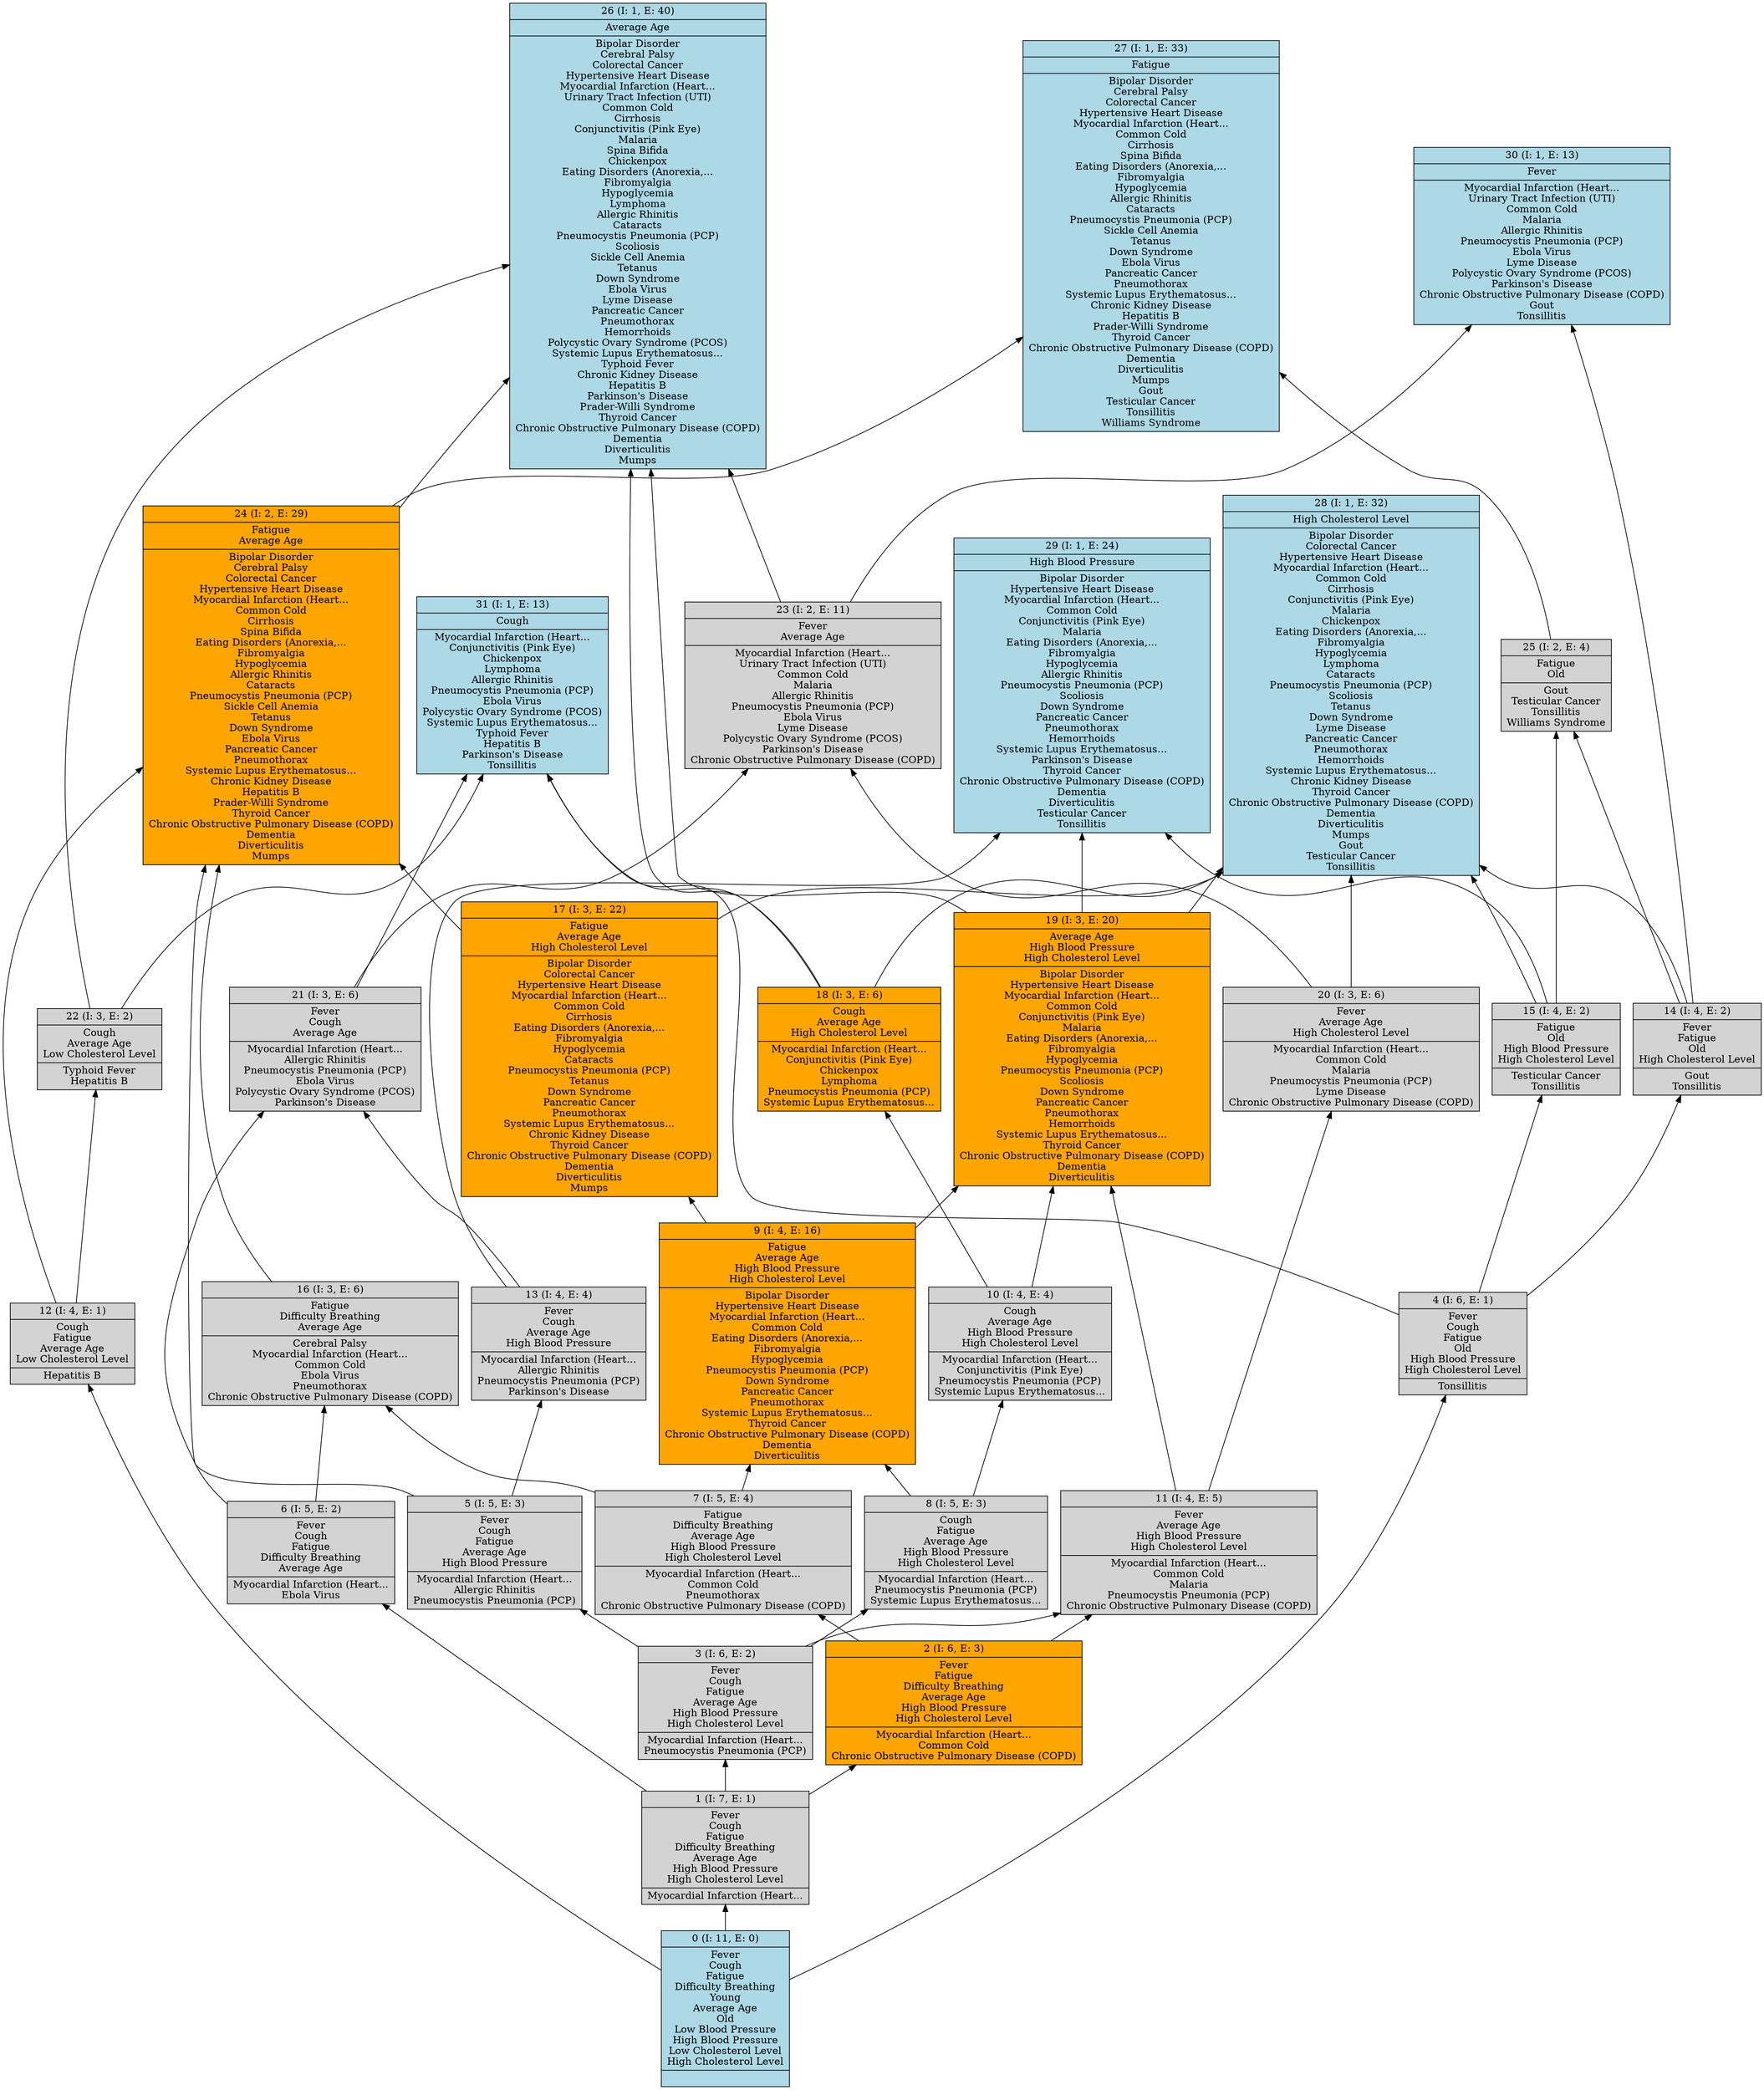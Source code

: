digraph G { 
	rankdir=BT;
0 [shape=record,style=filled,fillcolor=lightblue,label="{0 (I: 11, E: 0)|Fever\nCough\nFatigue\nDifficulty Breathing\nYoung\nAverage Age\nOld\nLow Blood Pressure\nHigh Blood Pressure\nLow Cholesterol Level\nHigh Cholesterol Level\n|}"];
1 [shape=record,style=filled,label="{1 (I: 7, E: 1)|Fever\nCough\nFatigue\nDifficulty Breathing\nAverage Age\nHigh Blood Pressure\nHigh Cholesterol Level\n|Myocardial Infarction (Heart...\n}"];
2 [shape=record,style=filled,fillcolor=orange,label="{2 (I: 6, E: 3)|Fever\nFatigue\nDifficulty Breathing\nAverage Age\nHigh Blood Pressure\nHigh Cholesterol Level\n|Myocardial Infarction (Heart...\nCommon Cold\nChronic Obstructive Pulmonary Disease (COPD)\n}"];
3 [shape=record,style=filled,label="{3 (I: 6, E: 2)|Fever\nCough\nFatigue\nAverage Age\nHigh Blood Pressure\nHigh Cholesterol Level\n|Myocardial Infarction (Heart...\nPneumocystis Pneumonia (PCP)\n}"];
4 [shape=record,style=filled,label="{4 (I: 6, E: 1)|Fever\nCough\nFatigue\nOld\nHigh Blood Pressure\nHigh Cholesterol Level\n|Tonsillitis\n}"];
5 [shape=record,style=filled,label="{5 (I: 5, E: 3)|Fever\nCough\nFatigue\nAverage Age\nHigh Blood Pressure\n|Myocardial Infarction (Heart...\nAllergic Rhinitis\nPneumocystis Pneumonia (PCP)\n}"];
6 [shape=record,style=filled,label="{6 (I: 5, E: 2)|Fever\nCough\nFatigue\nDifficulty Breathing\nAverage Age\n|Myocardial Infarction (Heart...\nEbola Virus\n}"];
7 [shape=record,style=filled,label="{7 (I: 5, E: 4)|Fatigue\nDifficulty Breathing\nAverage Age\nHigh Blood Pressure\nHigh Cholesterol Level\n|Myocardial Infarction (Heart...\nCommon Cold\nPneumothorax\nChronic Obstructive Pulmonary Disease (COPD)\n}"];
8 [shape=record,style=filled,label="{8 (I: 5, E: 3)|Cough\nFatigue\nAverage Age\nHigh Blood Pressure\nHigh Cholesterol Level\n|Myocardial Infarction (Heart...\nPneumocystis Pneumonia (PCP)\nSystemic Lupus Erythematosus...\n}"];
9 [shape=record,style=filled,fillcolor=orange,label="{9 (I: 4, E: 16)|Fatigue\nAverage Age\nHigh Blood Pressure\nHigh Cholesterol Level\n|Bipolar Disorder\nHypertensive Heart Disease\nMyocardial Infarction (Heart...\nCommon Cold\nEating Disorders (Anorexia,...\nFibromyalgia\nHypoglycemia\nPneumocystis Pneumonia (PCP)\nDown Syndrome\nPancreatic Cancer\nPneumothorax\nSystemic Lupus Erythematosus...\nThyroid Cancer\nChronic Obstructive Pulmonary Disease (COPD)\nDementia\nDiverticulitis\n}"];
10 [shape=record,style=filled,label="{10 (I: 4, E: 4)|Cough\nAverage Age\nHigh Blood Pressure\nHigh Cholesterol Level\n|Myocardial Infarction (Heart...\nConjunctivitis (Pink Eye)\nPneumocystis Pneumonia (PCP)\nSystemic Lupus Erythematosus...\n}"];
11 [shape=record,style=filled,label="{11 (I: 4, E: 5)|Fever\nAverage Age\nHigh Blood Pressure\nHigh Cholesterol Level\n|Myocardial Infarction (Heart...\nCommon Cold\nMalaria\nPneumocystis Pneumonia (PCP)\nChronic Obstructive Pulmonary Disease (COPD)\n}"];
12 [shape=record,style=filled,label="{12 (I: 4, E: 1)|Cough\nFatigue\nAverage Age\nLow Cholesterol Level\n|Hepatitis B\n}"];
13 [shape=record,style=filled,label="{13 (I: 4, E: 4)|Fever\nCough\nAverage Age\nHigh Blood Pressure\n|Myocardial Infarction (Heart...\nAllergic Rhinitis\nPneumocystis Pneumonia (PCP)\nParkinson's Disease\n}"];
14 [shape=record,style=filled,label="{14 (I: 4, E: 2)|Fever\nFatigue\nOld\nHigh Cholesterol Level\n|Gout\nTonsillitis\n}"];
15 [shape=record,style=filled,label="{15 (I: 4, E: 2)|Fatigue\nOld\nHigh Blood Pressure\nHigh Cholesterol Level\n|Testicular Cancer\nTonsillitis\n}"];
16 [shape=record,style=filled,label="{16 (I: 3, E: 6)|Fatigue\nDifficulty Breathing\nAverage Age\n|Cerebral Palsy\nMyocardial Infarction (Heart...\nCommon Cold\nEbola Virus\nPneumothorax\nChronic Obstructive Pulmonary Disease (COPD)\n}"];
17 [shape=record,style=filled,fillcolor=orange,label="{17 (I: 3, E: 22)|Fatigue\nAverage Age\nHigh Cholesterol Level\n|Bipolar Disorder\nColorectal Cancer\nHypertensive Heart Disease\nMyocardial Infarction (Heart...\nCommon Cold\nCirrhosis\nEating Disorders (Anorexia,...\nFibromyalgia\nHypoglycemia\nCataracts\nPneumocystis Pneumonia (PCP)\nTetanus\nDown Syndrome\nPancreatic Cancer\nPneumothorax\nSystemic Lupus Erythematosus...\nChronic Kidney Disease\nThyroid Cancer\nChronic Obstructive Pulmonary Disease (COPD)\nDementia\nDiverticulitis\nMumps\n}"];
18 [shape=record,style=filled,fillcolor=orange,label="{18 (I: 3, E: 6)|Cough\nAverage Age\nHigh Cholesterol Level\n|Myocardial Infarction (Heart...\nConjunctivitis (Pink Eye)\nChickenpox\nLymphoma\nPneumocystis Pneumonia (PCP)\nSystemic Lupus Erythematosus...\n}"];
19 [shape=record,style=filled,fillcolor=orange,label="{19 (I: 3, E: 20)|Average Age\nHigh Blood Pressure\nHigh Cholesterol Level\n|Bipolar Disorder\nHypertensive Heart Disease\nMyocardial Infarction (Heart...\nCommon Cold\nConjunctivitis (Pink Eye)\nMalaria\nEating Disorders (Anorexia,...\nFibromyalgia\nHypoglycemia\nPneumocystis Pneumonia (PCP)\nScoliosis\nDown Syndrome\nPancreatic Cancer\nPneumothorax\nHemorrhoids\nSystemic Lupus Erythematosus...\nThyroid Cancer\nChronic Obstructive Pulmonary Disease (COPD)\nDementia\nDiverticulitis\n}"];
20 [shape=record,style=filled,label="{20 (I: 3, E: 6)|Fever\nAverage Age\nHigh Cholesterol Level\n|Myocardial Infarction (Heart...\nCommon Cold\nMalaria\nPneumocystis Pneumonia (PCP)\nLyme Disease\nChronic Obstructive Pulmonary Disease (COPD)\n}"];
21 [shape=record,style=filled,label="{21 (I: 3, E: 6)|Fever\nCough\nAverage Age\n|Myocardial Infarction (Heart...\nAllergic Rhinitis\nPneumocystis Pneumonia (PCP)\nEbola Virus\nPolycystic Ovary Syndrome (PCOS)\nParkinson's Disease\n}"];
22 [shape=record,style=filled,label="{22 (I: 3, E: 2)|Cough\nAverage Age\nLow Cholesterol Level\n|Typhoid Fever\nHepatitis B\n}"];
23 [shape=record,style=filled,label="{23 (I: 2, E: 11)|Fever\nAverage Age\n|Myocardial Infarction (Heart...\nUrinary Tract Infection (UTI)\nCommon Cold\nMalaria\nAllergic Rhinitis\nPneumocystis Pneumonia (PCP)\nEbola Virus\nLyme Disease\nPolycystic Ovary Syndrome (PCOS)\nParkinson's Disease\nChronic Obstructive Pulmonary Disease (COPD)\n}"];
24 [shape=record,style=filled,fillcolor=orange,label="{24 (I: 2, E: 29)|Fatigue\nAverage Age\n|Bipolar Disorder\nCerebral Palsy\nColorectal Cancer\nHypertensive Heart Disease\nMyocardial Infarction (Heart...\nCommon Cold\nCirrhosis\nSpina Bifida\nEating Disorders (Anorexia,...\nFibromyalgia\nHypoglycemia\nAllergic Rhinitis\nCataracts\nPneumocystis Pneumonia (PCP)\nSickle Cell Anemia\nTetanus\nDown Syndrome\nEbola Virus\nPancreatic Cancer\nPneumothorax\nSystemic Lupus Erythematosus...\nChronic Kidney Disease\nHepatitis B\nPrader-Willi Syndrome\nThyroid Cancer\nChronic Obstructive Pulmonary Disease (COPD)\nDementia\nDiverticulitis\nMumps\n}"];
25 [shape=record,style=filled,label="{25 (I: 2, E: 4)|Fatigue\nOld\n|Gout\nTesticular Cancer\nTonsillitis\nWilliams Syndrome\n}"];
26 [shape=record,style=filled,fillcolor=lightblue,label="{26 (I: 1, E: 40)|Average Age\n|Bipolar Disorder\nCerebral Palsy\nColorectal Cancer\nHypertensive Heart Disease\nMyocardial Infarction (Heart...\nUrinary Tract Infection (UTI)\nCommon Cold\nCirrhosis\nConjunctivitis (Pink Eye)\nMalaria\nSpina Bifida\nChickenpox\nEating Disorders (Anorexia,...\nFibromyalgia\nHypoglycemia\nLymphoma\nAllergic Rhinitis\nCataracts\nPneumocystis Pneumonia (PCP)\nScoliosis\nSickle Cell Anemia\nTetanus\nDown Syndrome\nEbola Virus\nLyme Disease\nPancreatic Cancer\nPneumothorax\nHemorrhoids\nPolycystic Ovary Syndrome (PCOS)\nSystemic Lupus Erythematosus...\nTyphoid Fever\nChronic Kidney Disease\nHepatitis B\nParkinson's Disease\nPrader-Willi Syndrome\nThyroid Cancer\nChronic Obstructive Pulmonary Disease (COPD)\nDementia\nDiverticulitis\nMumps\n}"];
27 [shape=record,style=filled,fillcolor=lightblue,label="{27 (I: 1, E: 33)|Fatigue\n|Bipolar Disorder\nCerebral Palsy\nColorectal Cancer\nHypertensive Heart Disease\nMyocardial Infarction (Heart...\nCommon Cold\nCirrhosis\nSpina Bifida\nEating Disorders (Anorexia,...\nFibromyalgia\nHypoglycemia\nAllergic Rhinitis\nCataracts\nPneumocystis Pneumonia (PCP)\nSickle Cell Anemia\nTetanus\nDown Syndrome\nEbola Virus\nPancreatic Cancer\nPneumothorax\nSystemic Lupus Erythematosus...\nChronic Kidney Disease\nHepatitis B\nPrader-Willi Syndrome\nThyroid Cancer\nChronic Obstructive Pulmonary Disease (COPD)\nDementia\nDiverticulitis\nMumps\nGout\nTesticular Cancer\nTonsillitis\nWilliams Syndrome\n}"];
28 [shape=record,style=filled,fillcolor=lightblue,label="{28 (I: 1, E: 32)|High Cholesterol Level\n|Bipolar Disorder\nColorectal Cancer\nHypertensive Heart Disease\nMyocardial Infarction (Heart...\nCommon Cold\nCirrhosis\nConjunctivitis (Pink Eye)\nMalaria\nChickenpox\nEating Disorders (Anorexia,...\nFibromyalgia\nHypoglycemia\nLymphoma\nCataracts\nPneumocystis Pneumonia (PCP)\nScoliosis\nTetanus\nDown Syndrome\nLyme Disease\nPancreatic Cancer\nPneumothorax\nHemorrhoids\nSystemic Lupus Erythematosus...\nChronic Kidney Disease\nThyroid Cancer\nChronic Obstructive Pulmonary Disease (COPD)\nDementia\nDiverticulitis\nMumps\nGout\nTesticular Cancer\nTonsillitis\n}"];
29 [shape=record,style=filled,fillcolor=lightblue,label="{29 (I: 1, E: 24)|High Blood Pressure\n|Bipolar Disorder\nHypertensive Heart Disease\nMyocardial Infarction (Heart...\nCommon Cold\nConjunctivitis (Pink Eye)\nMalaria\nEating Disorders (Anorexia,...\nFibromyalgia\nHypoglycemia\nAllergic Rhinitis\nPneumocystis Pneumonia (PCP)\nScoliosis\nDown Syndrome\nPancreatic Cancer\nPneumothorax\nHemorrhoids\nSystemic Lupus Erythematosus...\nParkinson's Disease\nThyroid Cancer\nChronic Obstructive Pulmonary Disease (COPD)\nDementia\nDiverticulitis\nTesticular Cancer\nTonsillitis\n}"];
30 [shape=record,style=filled,fillcolor=lightblue,label="{30 (I: 1, E: 13)|Fever\n|Myocardial Infarction (Heart...\nUrinary Tract Infection (UTI)\nCommon Cold\nMalaria\nAllergic Rhinitis\nPneumocystis Pneumonia (PCP)\nEbola Virus\nLyme Disease\nPolycystic Ovary Syndrome (PCOS)\nParkinson's Disease\nChronic Obstructive Pulmonary Disease (COPD)\nGout\nTonsillitis\n}"];
31 [shape=record,style=filled,fillcolor=lightblue,label="{31 (I: 1, E: 13)|Cough\n|Myocardial Infarction (Heart...\nConjunctivitis (Pink Eye)\nChickenpox\nLymphoma\nAllergic Rhinitis\nPneumocystis Pneumonia (PCP)\nEbola Virus\nPolycystic Ovary Syndrome (PCOS)\nSystemic Lupus Erythematosus...\nTyphoid Fever\nHepatitis B\nParkinson's Disease\nTonsillitis\n}"];
	0 -> 1
	0 -> 4
	0 -> 12
	1 -> 2
	1 -> 3
	1 -> 6
	2 -> 7
	2 -> 11
	3 -> 5
	3 -> 8
	3 -> 11
	4 -> 14
	4 -> 15
	4 -> 31
	5 -> 13
	5 -> 24
	6 -> 16
	6 -> 21
	7 -> 9
	7 -> 16
	8 -> 9
	8 -> 10
	9 -> 17
	9 -> 19
	10 -> 18
	10 -> 19
	11 -> 19
	11 -> 20
	12 -> 22
	12 -> 24
	13 -> 21
	13 -> 29
	14 -> 25
	14 -> 28
	14 -> 30
	15 -> 25
	15 -> 28
	15 -> 29
	16 -> 24
	17 -> 24
	17 -> 28
	18 -> 26
	18 -> 28
	18 -> 31
	19 -> 26
	19 -> 28
	19 -> 29
	20 -> 23
	20 -> 28
	21 -> 23
	21 -> 31
	22 -> 26
	22 -> 31
	23 -> 26
	23 -> 30
	24 -> 26
	24 -> 27
	25 -> 27
}
